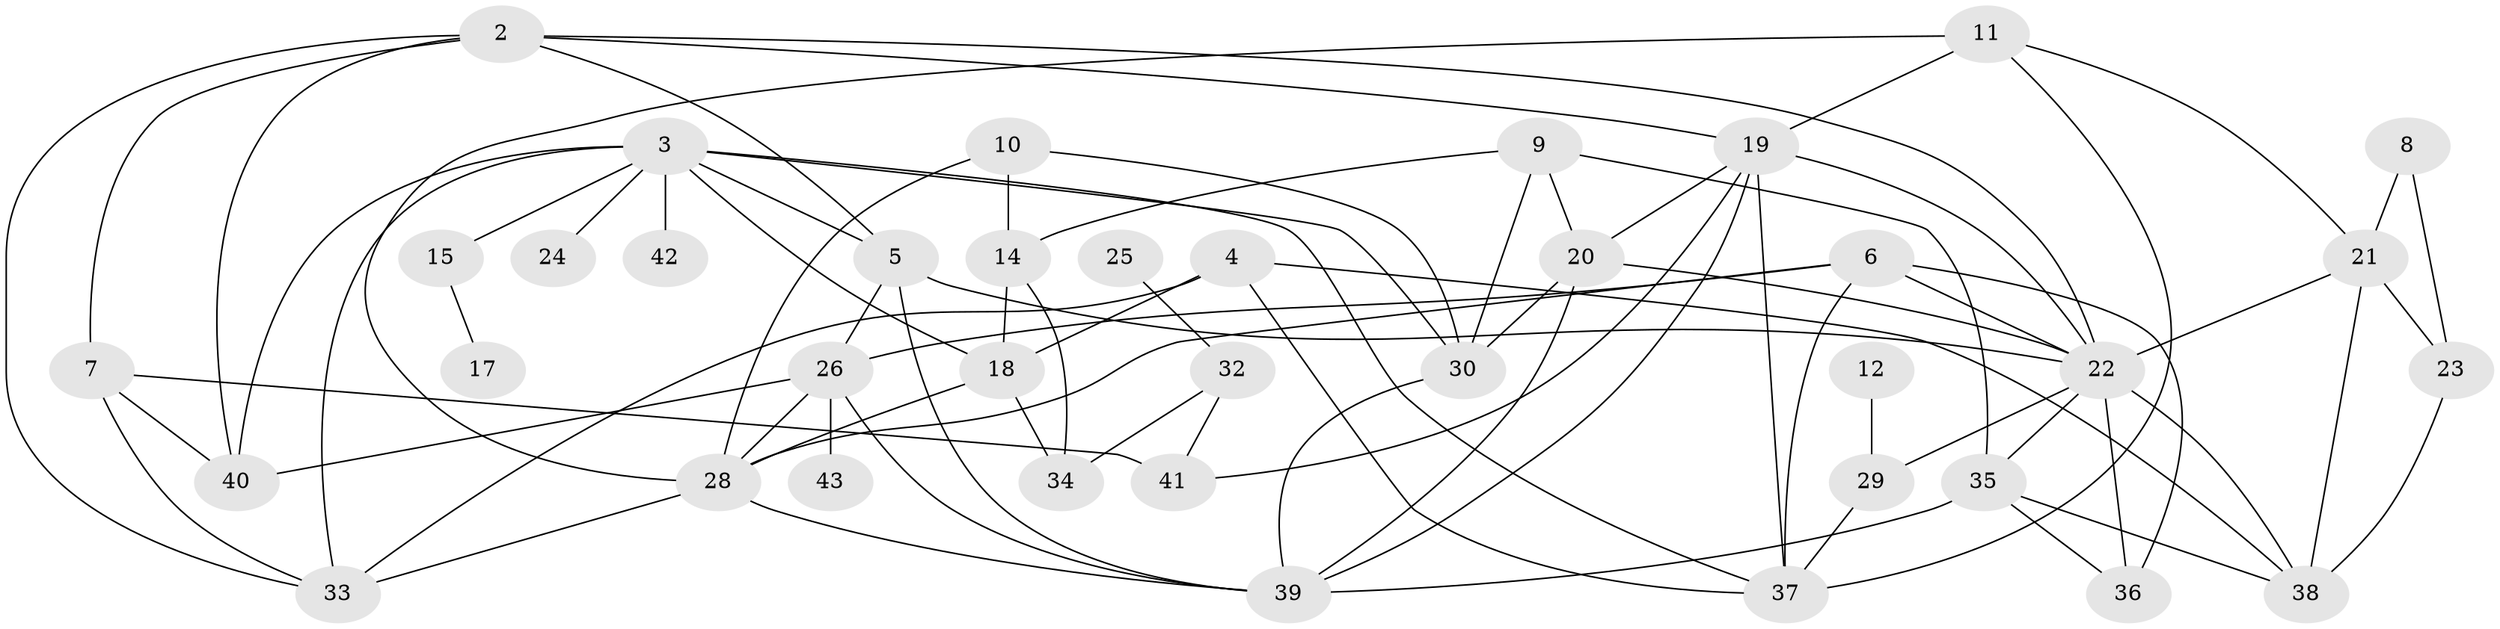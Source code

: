 // original degree distribution, {1: 0.13953488372093023, 2: 0.1511627906976744, 6: 0.046511627906976744, 3: 0.3023255813953488, 5: 0.12790697674418605, 4: 0.1744186046511628, 0: 0.046511627906976744, 9: 0.011627906976744186}
// Generated by graph-tools (version 1.1) at 2025/33/03/09/25 02:33:56]
// undirected, 38 vertices, 79 edges
graph export_dot {
graph [start="1"]
  node [color=gray90,style=filled];
  2;
  3;
  4;
  5;
  6;
  7;
  8;
  9;
  10;
  11;
  12;
  14;
  15;
  17;
  18;
  19;
  20;
  21;
  22;
  23;
  24;
  25;
  26;
  28;
  29;
  30;
  32;
  33;
  34;
  35;
  36;
  37;
  38;
  39;
  40;
  41;
  42;
  43;
  2 -- 5 [weight=1.0];
  2 -- 7 [weight=1.0];
  2 -- 19 [weight=1.0];
  2 -- 22 [weight=1.0];
  2 -- 33 [weight=1.0];
  2 -- 40 [weight=1.0];
  3 -- 5 [weight=1.0];
  3 -- 15 [weight=2.0];
  3 -- 18 [weight=1.0];
  3 -- 24 [weight=1.0];
  3 -- 30 [weight=1.0];
  3 -- 33 [weight=1.0];
  3 -- 37 [weight=2.0];
  3 -- 40 [weight=1.0];
  3 -- 42 [weight=1.0];
  4 -- 18 [weight=1.0];
  4 -- 33 [weight=1.0];
  4 -- 37 [weight=1.0];
  4 -- 38 [weight=1.0];
  5 -- 22 [weight=1.0];
  5 -- 26 [weight=1.0];
  5 -- 39 [weight=1.0];
  6 -- 22 [weight=1.0];
  6 -- 26 [weight=1.0];
  6 -- 28 [weight=2.0];
  6 -- 36 [weight=1.0];
  6 -- 37 [weight=2.0];
  7 -- 33 [weight=1.0];
  7 -- 40 [weight=1.0];
  7 -- 41 [weight=1.0];
  8 -- 21 [weight=1.0];
  8 -- 23 [weight=1.0];
  9 -- 14 [weight=1.0];
  9 -- 20 [weight=2.0];
  9 -- 30 [weight=2.0];
  9 -- 35 [weight=1.0];
  10 -- 14 [weight=1.0];
  10 -- 28 [weight=1.0];
  10 -- 30 [weight=1.0];
  11 -- 19 [weight=1.0];
  11 -- 21 [weight=1.0];
  11 -- 28 [weight=1.0];
  11 -- 37 [weight=1.0];
  12 -- 29 [weight=1.0];
  14 -- 18 [weight=1.0];
  14 -- 34 [weight=1.0];
  15 -- 17 [weight=1.0];
  18 -- 28 [weight=2.0];
  18 -- 34 [weight=1.0];
  19 -- 20 [weight=1.0];
  19 -- 22 [weight=2.0];
  19 -- 37 [weight=1.0];
  19 -- 39 [weight=1.0];
  19 -- 41 [weight=1.0];
  20 -- 22 [weight=2.0];
  20 -- 30 [weight=1.0];
  20 -- 39 [weight=1.0];
  21 -- 22 [weight=1.0];
  21 -- 23 [weight=1.0];
  21 -- 38 [weight=1.0];
  22 -- 29 [weight=1.0];
  22 -- 35 [weight=1.0];
  22 -- 36 [weight=1.0];
  22 -- 38 [weight=1.0];
  23 -- 38 [weight=1.0];
  25 -- 32 [weight=1.0];
  26 -- 28 [weight=1.0];
  26 -- 39 [weight=1.0];
  26 -- 40 [weight=2.0];
  26 -- 43 [weight=1.0];
  28 -- 33 [weight=1.0];
  28 -- 39 [weight=1.0];
  29 -- 37 [weight=2.0];
  30 -- 39 [weight=1.0];
  32 -- 34 [weight=1.0];
  32 -- 41 [weight=1.0];
  35 -- 36 [weight=1.0];
  35 -- 38 [weight=1.0];
  35 -- 39 [weight=2.0];
}
